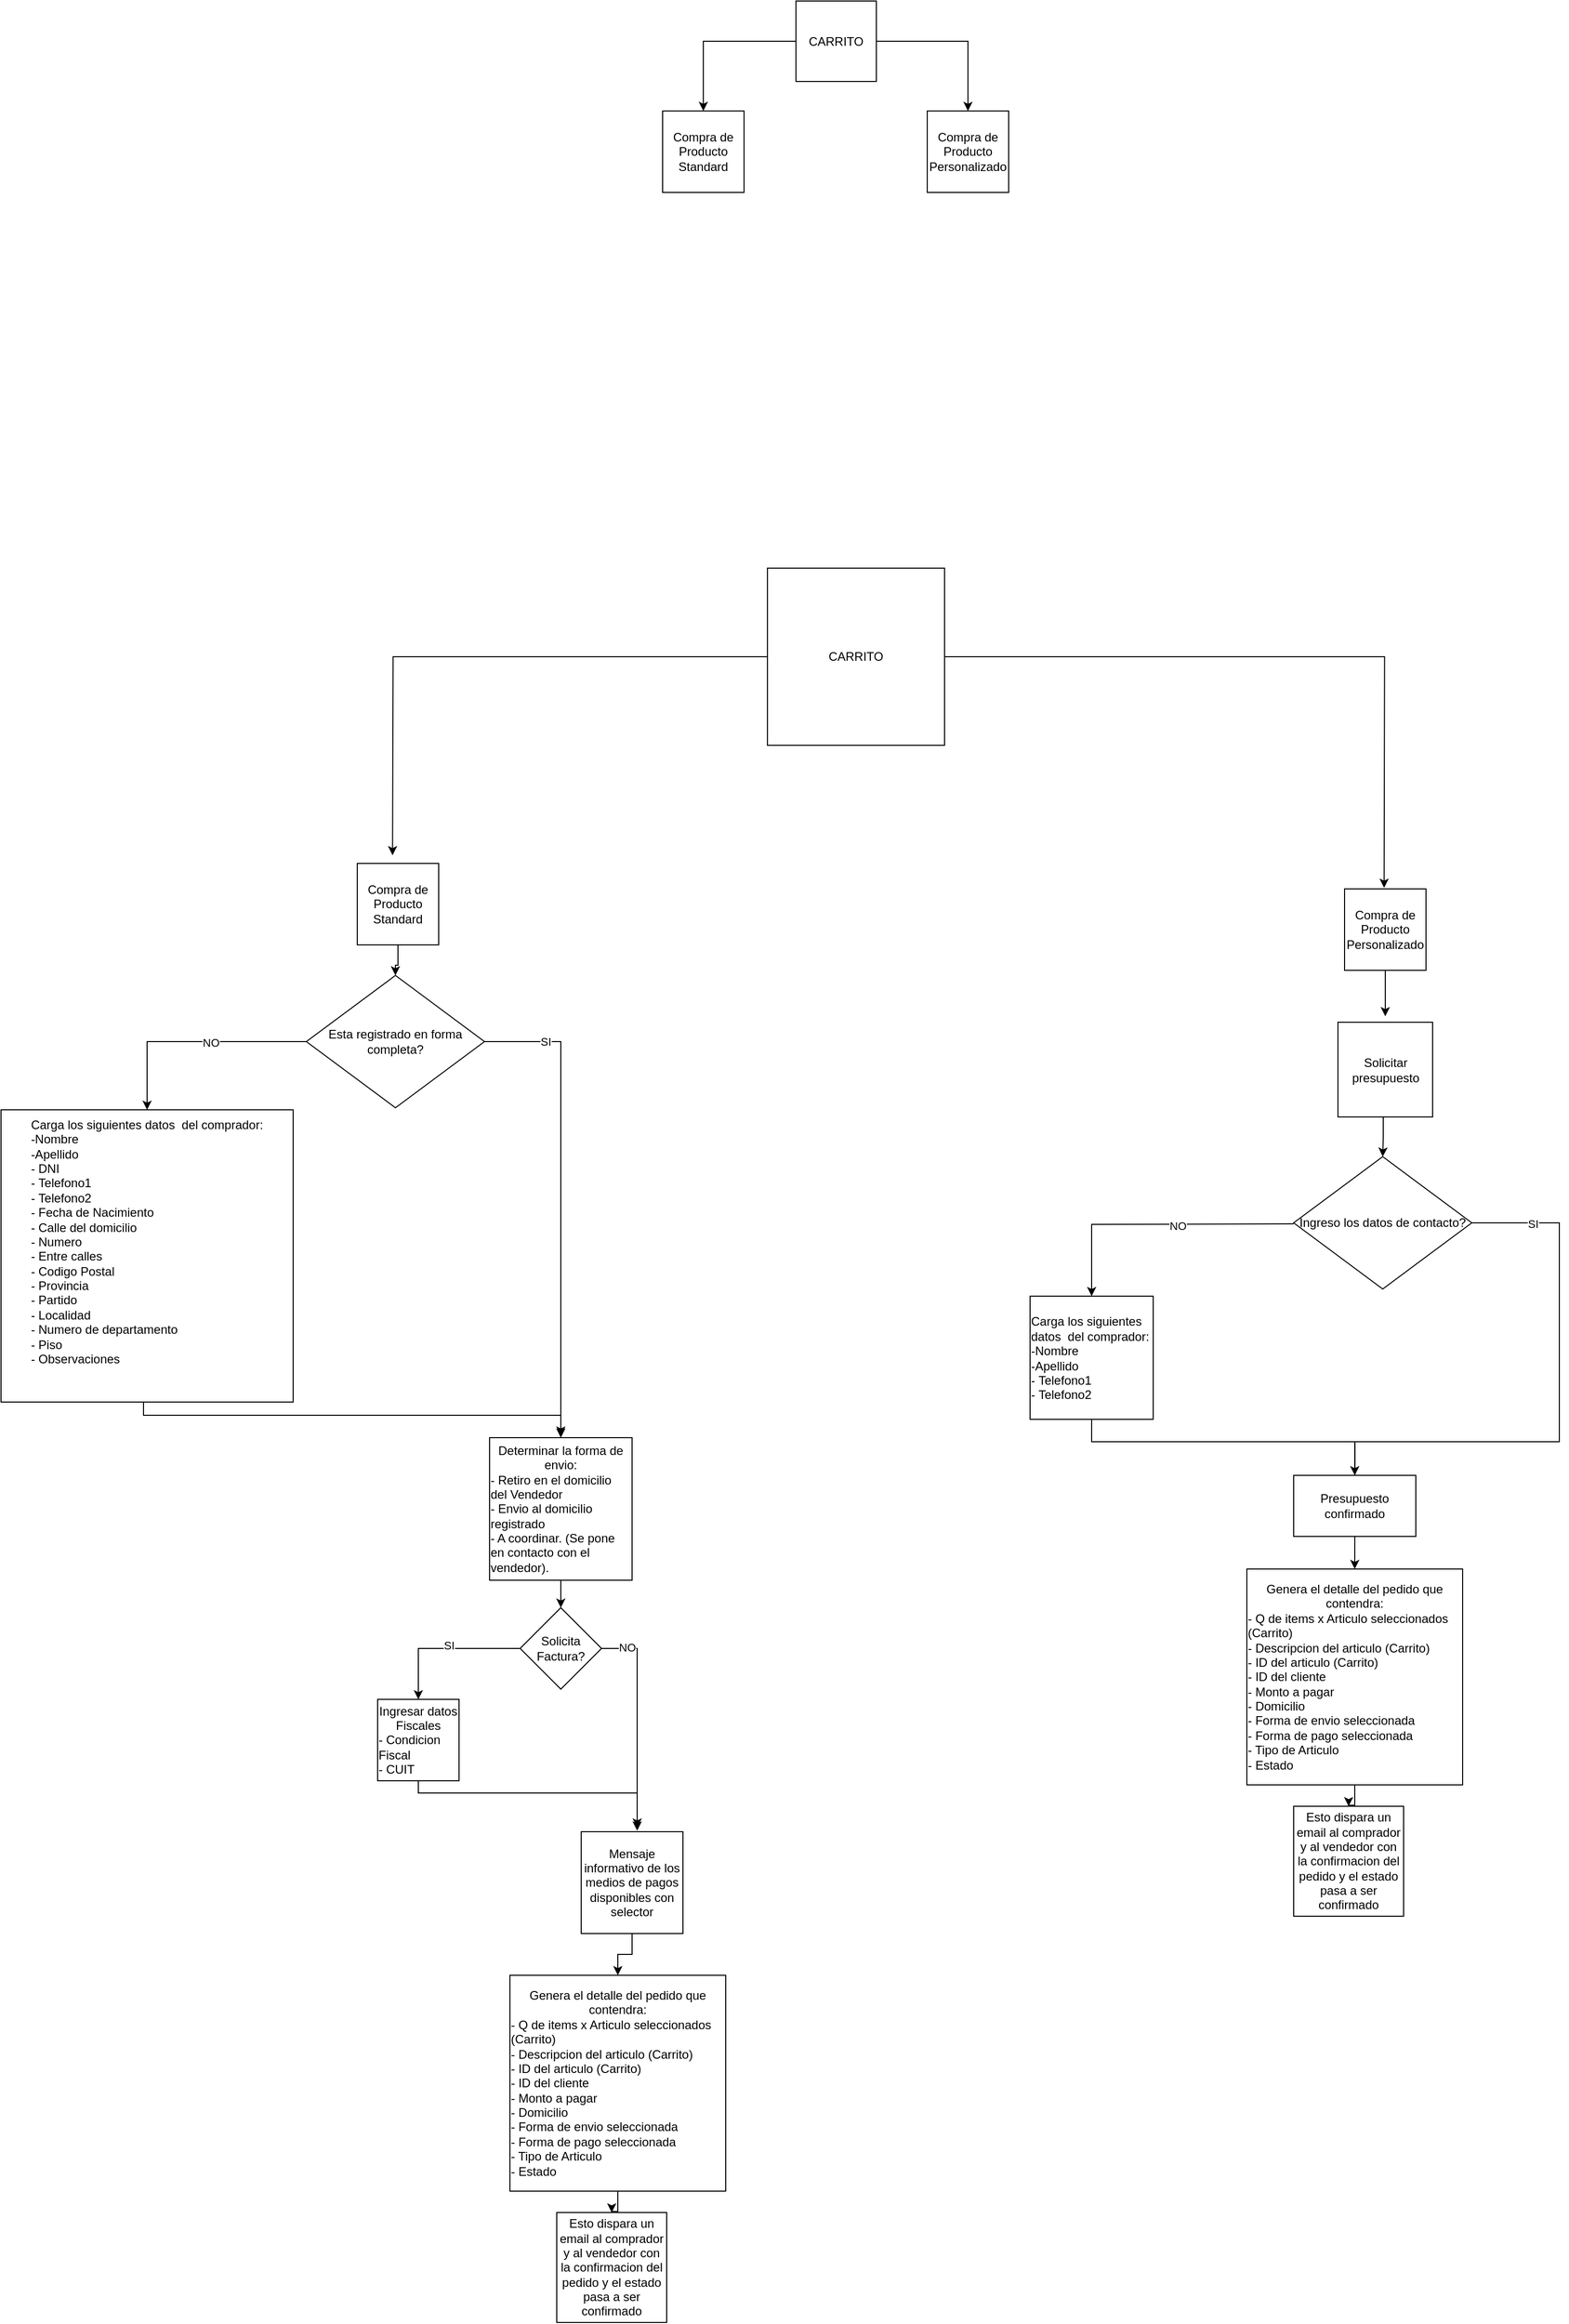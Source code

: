 <mxfile version="20.1.1" type="github">
  <diagram id="zgEDg3Iq6z1LrukRBS4-" name="Page-1">
    <mxGraphModel dx="1141" dy="2532" grid="0" gridSize="10" guides="1" tooltips="1" connect="1" arrows="1" fold="1" page="0" pageScale="1" pageWidth="850" pageHeight="1100" math="0" shadow="0">
      <root>
        <mxCell id="0" />
        <mxCell id="1" parent="0" />
        <mxCell id="2nBfpcRU1XX35dV0teV3-3" style="edgeStyle=orthogonalEdgeStyle;rounded=0;orthogonalLoop=1;jettySize=auto;html=1;entryX=0.5;entryY=0;entryDx=0;entryDy=0;" edge="1" parent="1" source="2nBfpcRU1XX35dV0teV3-1" target="2nBfpcRU1XX35dV0teV3-2">
          <mxGeometry relative="1" as="geometry" />
        </mxCell>
        <mxCell id="2nBfpcRU1XX35dV0teV3-1" value="Compra de Producto Standard" style="whiteSpace=wrap;html=1;aspect=fixed;" vertex="1" parent="1">
          <mxGeometry x="240" y="30" width="80" height="80" as="geometry" />
        </mxCell>
        <mxCell id="2nBfpcRU1XX35dV0teV3-5" style="edgeStyle=orthogonalEdgeStyle;rounded=0;orthogonalLoop=1;jettySize=auto;html=1;" edge="1" parent="1" source="2nBfpcRU1XX35dV0teV3-2" target="2nBfpcRU1XX35dV0teV3-4">
          <mxGeometry relative="1" as="geometry" />
        </mxCell>
        <mxCell id="2nBfpcRU1XX35dV0teV3-7" value="NO" style="edgeLabel;html=1;align=center;verticalAlign=middle;resizable=0;points=[];" vertex="1" connectable="0" parent="2nBfpcRU1XX35dV0teV3-5">
          <mxGeometry x="-0.153" y="1" relative="1" as="geometry">
            <mxPoint as="offset" />
          </mxGeometry>
        </mxCell>
        <mxCell id="2nBfpcRU1XX35dV0teV3-9" style="edgeStyle=orthogonalEdgeStyle;rounded=0;orthogonalLoop=1;jettySize=auto;html=1;entryX=0.5;entryY=0;entryDx=0;entryDy=0;" edge="1" parent="1" source="2nBfpcRU1XX35dV0teV3-2" target="2nBfpcRU1XX35dV0teV3-8">
          <mxGeometry relative="1" as="geometry">
            <mxPoint x="450" y="230" as="targetPoint" />
          </mxGeometry>
        </mxCell>
        <mxCell id="2nBfpcRU1XX35dV0teV3-10" value="SI" style="edgeLabel;html=1;align=center;verticalAlign=middle;resizable=0;points=[];" vertex="1" connectable="0" parent="2nBfpcRU1XX35dV0teV3-9">
          <mxGeometry x="0.283" y="1" relative="1" as="geometry">
            <mxPoint x="-16" y="-223" as="offset" />
          </mxGeometry>
        </mxCell>
        <mxCell id="2nBfpcRU1XX35dV0teV3-2" value="Esta registrado en forma completa?" style="rhombus;whiteSpace=wrap;html=1;" vertex="1" parent="1">
          <mxGeometry x="190" y="140" width="175" height="130" as="geometry" />
        </mxCell>
        <mxCell id="2nBfpcRU1XX35dV0teV3-16" style="edgeStyle=orthogonalEdgeStyle;rounded=0;orthogonalLoop=1;jettySize=auto;html=1;" edge="1" parent="1">
          <mxGeometry relative="1" as="geometry">
            <mxPoint x="440" y="592" as="targetPoint" />
            <mxPoint x="30" y="544" as="sourcePoint" />
            <Array as="points">
              <mxPoint x="30" y="572" />
              <mxPoint x="440" y="572" />
            </Array>
          </mxGeometry>
        </mxCell>
        <mxCell id="2nBfpcRU1XX35dV0teV3-4" value="&lt;div style=&quot;text-align: left;&quot;&gt;&lt;span style=&quot;background-color: initial;&quot;&gt;Carga los siguientes datos&amp;nbsp; del comprador:&lt;/span&gt;&lt;/div&gt;&lt;div style=&quot;text-align: justify;&quot;&gt;&lt;span style=&quot;background-color: initial;&quot;&gt;-Nombre&lt;/span&gt;&lt;/div&gt;&lt;div style=&quot;text-align: justify;&quot;&gt;&lt;span style=&quot;background-color: initial;&quot;&gt;-Apellido&lt;/span&gt;&lt;/div&gt;&lt;div style=&quot;text-align: justify;&quot;&gt;&lt;span style=&quot;background-color: initial;&quot;&gt;- DNI&lt;/span&gt;&lt;/div&gt;&lt;div style=&quot;text-align: justify;&quot;&gt;&lt;span style=&quot;background-color: initial;&quot;&gt;-&amp;nbsp;&lt;/span&gt;&lt;span style=&quot;background-color: initial;&quot;&gt;Telefono1&lt;/span&gt;&lt;/div&gt;&lt;span style=&quot;&quot;&gt;&lt;div style=&quot;text-align: justify;&quot;&gt;&lt;span style=&quot;background-color: initial;&quot;&gt;-&amp;nbsp;&lt;/span&gt;&lt;span style=&quot;background-color: initial;&quot;&gt;Telefono2&lt;/span&gt;&lt;/div&gt;&lt;/span&gt;&lt;span style=&quot;&quot;&gt;&lt;div style=&quot;text-align: justify;&quot;&gt;&lt;span style=&quot;background-color: initial;&quot;&gt;- Fecha de Nacimiento&lt;/span&gt;&lt;/div&gt;&lt;div style=&quot;text-align: justify;&quot;&gt;&lt;span style=&quot;background-color: initial;&quot;&gt;- Calle del domicilio&lt;/span&gt;&lt;/div&gt;&lt;div style=&quot;text-align: justify;&quot;&gt;&lt;span style=&quot;background-color: initial;&quot;&gt;- Numero&lt;/span&gt;&lt;/div&gt;&lt;div style=&quot;text-align: justify;&quot;&gt;&lt;span style=&quot;background-color: initial;&quot;&gt;- Entre calles&lt;/span&gt;&lt;/div&gt;&lt;div style=&quot;text-align: justify;&quot;&gt;&lt;span style=&quot;background-color: initial;&quot;&gt;- Codigo Postal&lt;/span&gt;&lt;/div&gt;&lt;div style=&quot;text-align: justify;&quot;&gt;&lt;span style=&quot;background-color: initial;&quot;&gt;- Provincia&lt;/span&gt;&lt;/div&gt;&lt;div style=&quot;text-align: justify;&quot;&gt;&lt;span style=&quot;background-color: initial;&quot;&gt;- Partido&lt;/span&gt;&lt;/div&gt;&lt;div style=&quot;text-align: justify;&quot;&gt;&lt;span style=&quot;background-color: initial;&quot;&gt;- Localidad&lt;/span&gt;&lt;/div&gt;&lt;div style=&quot;text-align: justify;&quot;&gt;&lt;span style=&quot;background-color: initial;&quot;&gt;- Numero de departamento&lt;/span&gt;&lt;/div&gt;&lt;div style=&quot;text-align: justify;&quot;&gt;&lt;span style=&quot;background-color: initial;&quot;&gt;- Piso&lt;/span&gt;&lt;/div&gt;&lt;div style=&quot;text-align: justify;&quot;&gt;&lt;span style=&quot;background-color: initial;&quot;&gt;- Observaciones&lt;/span&gt;&lt;/div&gt;&lt;div style=&quot;text-align: justify;&quot;&gt;&lt;br&gt;&lt;/div&gt;&lt;/span&gt;&lt;span style=&quot;&quot;&gt;&lt;div style=&quot;text-align: justify;&quot;&gt;&lt;br&gt;&lt;/div&gt;&lt;/span&gt;" style="whiteSpace=wrap;html=1;aspect=fixed;" vertex="1" parent="1">
          <mxGeometry x="-110" y="272" width="287" height="287" as="geometry" />
        </mxCell>
        <mxCell id="2nBfpcRU1XX35dV0teV3-13" style="edgeStyle=orthogonalEdgeStyle;rounded=0;orthogonalLoop=1;jettySize=auto;html=1;entryX=0.5;entryY=0;entryDx=0;entryDy=0;" edge="1" parent="1" source="2nBfpcRU1XX35dV0teV3-8" target="2nBfpcRU1XX35dV0teV3-12">
          <mxGeometry relative="1" as="geometry" />
        </mxCell>
        <mxCell id="2nBfpcRU1XX35dV0teV3-8" value="Determinar la forma de envio:&lt;br&gt;&lt;div style=&quot;text-align: left;&quot;&gt;&lt;span style=&quot;background-color: initial;&quot;&gt;- Retiro en el domicilio del Vendedor&lt;/span&gt;&lt;/div&gt;&lt;div style=&quot;text-align: left;&quot;&gt;&lt;span style=&quot;background-color: initial;&quot;&gt;- Envio al domicilio registrado&lt;/span&gt;&lt;/div&gt;&lt;div style=&quot;text-align: left;&quot;&gt;&lt;span style=&quot;background-color: initial;&quot;&gt;- A coordinar. (Se pone en contacto con el vendedor).&lt;/span&gt;&lt;/div&gt;" style="rounded=0;whiteSpace=wrap;html=1;" vertex="1" parent="1">
          <mxGeometry x="370" y="594" width="140" height="140" as="geometry" />
        </mxCell>
        <mxCell id="2nBfpcRU1XX35dV0teV3-15" style="edgeStyle=orthogonalEdgeStyle;rounded=0;orthogonalLoop=1;jettySize=auto;html=1;" edge="1" parent="1" source="2nBfpcRU1XX35dV0teV3-12" target="2nBfpcRU1XX35dV0teV3-14">
          <mxGeometry relative="1" as="geometry" />
        </mxCell>
        <mxCell id="2nBfpcRU1XX35dV0teV3-17" value="SI" style="edgeLabel;html=1;align=center;verticalAlign=middle;resizable=0;points=[];" vertex="1" connectable="0" parent="2nBfpcRU1XX35dV0teV3-15">
          <mxGeometry x="0.049" y="-3" relative="1" as="geometry">
            <mxPoint x="8" as="offset" />
          </mxGeometry>
        </mxCell>
        <mxCell id="2nBfpcRU1XX35dV0teV3-20" style="edgeStyle=orthogonalEdgeStyle;rounded=0;orthogonalLoop=1;jettySize=auto;html=1;" edge="1" parent="1" source="2nBfpcRU1XX35dV0teV3-12">
          <mxGeometry relative="1" as="geometry">
            <mxPoint x="515" y="980" as="targetPoint" />
            <Array as="points">
              <mxPoint x="515" y="801" />
            </Array>
          </mxGeometry>
        </mxCell>
        <mxCell id="2nBfpcRU1XX35dV0teV3-23" value="NO" style="edgeLabel;html=1;align=center;verticalAlign=middle;resizable=0;points=[];" vertex="1" connectable="0" parent="2nBfpcRU1XX35dV0teV3-20">
          <mxGeometry x="-0.765" y="1" relative="1" as="geometry">
            <mxPoint as="offset" />
          </mxGeometry>
        </mxCell>
        <mxCell id="2nBfpcRU1XX35dV0teV3-12" value="Solicita Factura?" style="rhombus;whiteSpace=wrap;html=1;" vertex="1" parent="1">
          <mxGeometry x="400" y="761" width="80" height="80" as="geometry" />
        </mxCell>
        <mxCell id="2nBfpcRU1XX35dV0teV3-75" style="edgeStyle=orthogonalEdgeStyle;rounded=0;orthogonalLoop=1;jettySize=auto;html=1;" edge="1" parent="1" source="2nBfpcRU1XX35dV0teV3-14">
          <mxGeometry relative="1" as="geometry">
            <mxPoint x="515" y="977" as="targetPoint" />
            <Array as="points">
              <mxPoint x="300" y="943" />
            </Array>
          </mxGeometry>
        </mxCell>
        <mxCell id="2nBfpcRU1XX35dV0teV3-14" value="&lt;span style=&quot;&quot;&gt;Ingresar datos Fiscales&lt;br&gt;&lt;div style=&quot;text-align: left;&quot;&gt;&lt;span style=&quot;background-color: initial;&quot;&gt;- Condicion Fiscal&lt;/span&gt;&lt;/div&gt;&lt;div style=&quot;text-align: left;&quot;&gt;&lt;span style=&quot;background-color: initial;&quot;&gt;- CUIT&lt;/span&gt;&lt;/div&gt;&lt;/span&gt;" style="whiteSpace=wrap;html=1;aspect=fixed;" vertex="1" parent="1">
          <mxGeometry x="260" y="851" width="80" height="80" as="geometry" />
        </mxCell>
        <mxCell id="2nBfpcRU1XX35dV0teV3-26" style="edgeStyle=orthogonalEdgeStyle;rounded=0;orthogonalLoop=1;jettySize=auto;html=1;entryX=0.5;entryY=0;entryDx=0;entryDy=0;" edge="1" parent="1" source="2nBfpcRU1XX35dV0teV3-19" target="2nBfpcRU1XX35dV0teV3-25">
          <mxGeometry relative="1" as="geometry" />
        </mxCell>
        <mxCell id="2nBfpcRU1XX35dV0teV3-19" value="Mensaje informativo de los medios de pagos disponibles con selector" style="whiteSpace=wrap;html=1;aspect=fixed;" vertex="1" parent="1">
          <mxGeometry x="460" y="981" width="100" height="100" as="geometry" />
        </mxCell>
        <mxCell id="2nBfpcRU1XX35dV0teV3-73" style="edgeStyle=orthogonalEdgeStyle;rounded=0;orthogonalLoop=1;jettySize=auto;html=1;entryX=0.5;entryY=0;entryDx=0;entryDy=0;" edge="1" parent="1" source="2nBfpcRU1XX35dV0teV3-25" target="2nBfpcRU1XX35dV0teV3-72">
          <mxGeometry relative="1" as="geometry" />
        </mxCell>
        <mxCell id="2nBfpcRU1XX35dV0teV3-25" value="Genera el detalle del pedido que contendra:&lt;br&gt;&lt;div style=&quot;text-align: left;&quot;&gt;&lt;span style=&quot;background-color: initial;&quot;&gt;- Q de items x Articulo seleccionados (Carrito)&lt;/span&gt;&lt;/div&gt;&lt;div style=&quot;text-align: left;&quot;&gt;&lt;span style=&quot;background-color: initial;&quot;&gt;- Descripcion del articulo (Carrito)&lt;/span&gt;&lt;/div&gt;&lt;div style=&quot;text-align: left;&quot;&gt;&lt;span style=&quot;background-color: initial;&quot;&gt;-&amp;nbsp;&lt;/span&gt;&lt;span style=&quot;background-color: initial;&quot;&gt;ID del articulo&amp;nbsp;&lt;/span&gt;&lt;span style=&quot;background-color: initial;&quot;&gt;(Carrito)&lt;/span&gt;&lt;/div&gt;&lt;div style=&quot;text-align: left;&quot;&gt;&lt;span style=&quot;background-color: initial;&quot;&gt;- ID del cliente&lt;/span&gt;&lt;/div&gt;&lt;div style=&quot;text-align: left;&quot;&gt;&lt;span style=&quot;background-color: initial;&quot;&gt;- Monto a pagar&lt;/span&gt;&lt;/div&gt;&lt;div style=&quot;text-align: left;&quot;&gt;&lt;span style=&quot;background-color: initial;&quot;&gt;- Domicilio&lt;/span&gt;&lt;/div&gt;&lt;div style=&quot;text-align: left;&quot;&gt;&lt;span style=&quot;background-color: initial;&quot;&gt;- Forma de envio seleccionada&lt;/span&gt;&lt;/div&gt;&lt;div style=&quot;text-align: left;&quot;&gt;&lt;span style=&quot;background-color: initial;&quot;&gt;- Forma de pago seleccionada&lt;/span&gt;&lt;/div&gt;&lt;div style=&quot;text-align: left;&quot;&gt;&lt;span style=&quot;background-color: initial;&quot;&gt;- Tipo de Articulo&lt;/span&gt;&lt;/div&gt;&lt;div style=&quot;text-align: left;&quot;&gt;- Estado&lt;/div&gt;" style="whiteSpace=wrap;html=1;aspect=fixed;" vertex="1" parent="1">
          <mxGeometry x="390" y="1122" width="212" height="212" as="geometry" />
        </mxCell>
        <mxCell id="2nBfpcRU1XX35dV0teV3-33" style="edgeStyle=orthogonalEdgeStyle;rounded=0;orthogonalLoop=1;jettySize=auto;html=1;" edge="1" parent="1" target="2nBfpcRU1XX35dV0teV3-39">
          <mxGeometry relative="1" as="geometry">
            <mxPoint x="1160" y="384" as="sourcePoint" />
          </mxGeometry>
        </mxCell>
        <mxCell id="2nBfpcRU1XX35dV0teV3-34" value="NO" style="edgeLabel;html=1;align=center;verticalAlign=middle;resizable=0;points=[];" vertex="1" connectable="0" parent="2nBfpcRU1XX35dV0teV3-33">
          <mxGeometry x="-0.153" y="1" relative="1" as="geometry">
            <mxPoint as="offset" />
          </mxGeometry>
        </mxCell>
        <mxCell id="2nBfpcRU1XX35dV0teV3-85" style="edgeStyle=orthogonalEdgeStyle;rounded=0;orthogonalLoop=1;jettySize=auto;html=1;" edge="1" parent="1" source="2nBfpcRU1XX35dV0teV3-37" target="2nBfpcRU1XX35dV0teV3-84">
          <mxGeometry relative="1" as="geometry">
            <Array as="points">
              <mxPoint x="1421" y="383" />
              <mxPoint x="1421" y="598" />
              <mxPoint x="1220" y="598" />
            </Array>
          </mxGeometry>
        </mxCell>
        <mxCell id="2nBfpcRU1XX35dV0teV3-86" value="SI" style="edgeLabel;html=1;align=center;verticalAlign=middle;resizable=0;points=[];" vertex="1" connectable="0" parent="2nBfpcRU1XX35dV0teV3-85">
          <mxGeometry x="-0.777" y="-1" relative="1" as="geometry">
            <mxPoint as="offset" />
          </mxGeometry>
        </mxCell>
        <mxCell id="2nBfpcRU1XX35dV0teV3-37" value="Ingreso los datos de contacto?" style="rhombus;whiteSpace=wrap;html=1;" vertex="1" parent="1">
          <mxGeometry x="1160" y="318" width="175" height="130" as="geometry" />
        </mxCell>
        <mxCell id="2nBfpcRU1XX35dV0teV3-87" style="edgeStyle=orthogonalEdgeStyle;rounded=0;orthogonalLoop=1;jettySize=auto;html=1;" edge="1" parent="1">
          <mxGeometry relative="1" as="geometry">
            <mxPoint x="1220.174" y="661.739" as="targetPoint" />
            <mxPoint x="961.526" y="576" as="sourcePoint" />
            <Array as="points">
              <mxPoint x="961" y="598" />
              <mxPoint x="1220" y="598" />
            </Array>
          </mxGeometry>
        </mxCell>
        <mxCell id="2nBfpcRU1XX35dV0teV3-39" value="&lt;div style=&quot;text-align: left;&quot;&gt;&lt;span style=&quot;background-color: initial;&quot;&gt;Carga los siguientes datos&amp;nbsp; del comprador:&lt;/span&gt;&lt;/div&gt;&lt;div style=&quot;text-align: justify;&quot;&gt;&lt;span style=&quot;background-color: initial;&quot;&gt;-Nombre&lt;/span&gt;&lt;/div&gt;&lt;div style=&quot;text-align: justify;&quot;&gt;&lt;span style=&quot;background-color: initial;&quot;&gt;-Apellido&lt;/span&gt;&lt;/div&gt;&lt;div style=&quot;text-align: justify;&quot;&gt;&lt;span style=&quot;background-color: initial;&quot;&gt;-&amp;nbsp;&lt;/span&gt;&lt;span style=&quot;background-color: initial;&quot;&gt;Telefono1&lt;/span&gt;&lt;br&gt;&lt;/div&gt;&lt;span style=&quot;&quot;&gt;&lt;div style=&quot;text-align: justify;&quot;&gt;&lt;span style=&quot;background-color: initial;&quot;&gt;-&amp;nbsp;&lt;/span&gt;&lt;span style=&quot;background-color: initial;&quot;&gt;Telefono2&lt;/span&gt;&lt;/div&gt;&lt;/span&gt;" style="whiteSpace=wrap;html=1;aspect=fixed;" vertex="1" parent="1">
          <mxGeometry x="901" y="455" width="121" height="121" as="geometry" />
        </mxCell>
        <mxCell id="2nBfpcRU1XX35dV0teV3-53" style="edgeStyle=orthogonalEdgeStyle;rounded=0;orthogonalLoop=1;jettySize=auto;html=1;" edge="1" parent="1" source="2nBfpcRU1XX35dV0teV3-52">
          <mxGeometry relative="1" as="geometry">
            <mxPoint x="274.667" y="22" as="targetPoint" />
          </mxGeometry>
        </mxCell>
        <mxCell id="2nBfpcRU1XX35dV0teV3-74" style="edgeStyle=orthogonalEdgeStyle;rounded=0;orthogonalLoop=1;jettySize=auto;html=1;" edge="1" parent="1" source="2nBfpcRU1XX35dV0teV3-52">
          <mxGeometry relative="1" as="geometry">
            <mxPoint x="1248.846" y="54" as="targetPoint" />
          </mxGeometry>
        </mxCell>
        <mxCell id="2nBfpcRU1XX35dV0teV3-52" value="CARRITO" style="whiteSpace=wrap;html=1;aspect=fixed;" vertex="1" parent="1">
          <mxGeometry x="643" y="-260" width="174" height="174" as="geometry" />
        </mxCell>
        <mxCell id="2nBfpcRU1XX35dV0teV3-81" style="edgeStyle=orthogonalEdgeStyle;rounded=0;orthogonalLoop=1;jettySize=auto;html=1;" edge="1" parent="1" source="2nBfpcRU1XX35dV0teV3-32">
          <mxGeometry relative="1" as="geometry">
            <mxPoint x="1250.0" y="180.124" as="targetPoint" />
          </mxGeometry>
        </mxCell>
        <mxCell id="2nBfpcRU1XX35dV0teV3-32" value="Compra de Producto Personalizado" style="whiteSpace=wrap;html=1;aspect=fixed;" vertex="1" parent="1">
          <mxGeometry x="1210" y="55" width="80" height="80" as="geometry" />
        </mxCell>
        <mxCell id="2nBfpcRU1XX35dV0teV3-62" value="Compra de Producto Standard" style="whiteSpace=wrap;html=1;aspect=fixed;" vertex="1" parent="1">
          <mxGeometry x="540" y="-709" width="80" height="80" as="geometry" />
        </mxCell>
        <mxCell id="2nBfpcRU1XX35dV0teV3-68" style="edgeStyle=orthogonalEdgeStyle;rounded=0;orthogonalLoop=1;jettySize=auto;html=1;entryX=0.5;entryY=0;entryDx=0;entryDy=0;" edge="1" parent="1" source="2nBfpcRU1XX35dV0teV3-65" target="2nBfpcRU1XX35dV0teV3-62">
          <mxGeometry relative="1" as="geometry" />
        </mxCell>
        <mxCell id="2nBfpcRU1XX35dV0teV3-69" style="edgeStyle=orthogonalEdgeStyle;rounded=0;orthogonalLoop=1;jettySize=auto;html=1;entryX=0.5;entryY=0;entryDx=0;entryDy=0;" edge="1" parent="1" source="2nBfpcRU1XX35dV0teV3-65" target="2nBfpcRU1XX35dV0teV3-66">
          <mxGeometry relative="1" as="geometry" />
        </mxCell>
        <mxCell id="2nBfpcRU1XX35dV0teV3-65" value="CARRITO" style="whiteSpace=wrap;html=1;aspect=fixed;" vertex="1" parent="1">
          <mxGeometry x="671" y="-817" width="79" height="79" as="geometry" />
        </mxCell>
        <mxCell id="2nBfpcRU1XX35dV0teV3-66" value="Compra de Producto Personalizado" style="whiteSpace=wrap;html=1;aspect=fixed;" vertex="1" parent="1">
          <mxGeometry x="800" y="-709" width="80" height="80" as="geometry" />
        </mxCell>
        <mxCell id="2nBfpcRU1XX35dV0teV3-72" value="Esto dispara un email al comprador y al vendedor con la confirmacion del pedido y el estado pasa a ser confirmado" style="whiteSpace=wrap;html=1;aspect=fixed;" vertex="1" parent="1">
          <mxGeometry x="436" y="1355" width="108" height="108" as="geometry" />
        </mxCell>
        <mxCell id="2nBfpcRU1XX35dV0teV3-83" style="edgeStyle=orthogonalEdgeStyle;rounded=0;orthogonalLoop=1;jettySize=auto;html=1;entryX=0.5;entryY=0;entryDx=0;entryDy=0;" edge="1" parent="1" source="2nBfpcRU1XX35dV0teV3-77" target="2nBfpcRU1XX35dV0teV3-37">
          <mxGeometry relative="1" as="geometry">
            <Array as="points">
              <mxPoint x="1248" y="299" />
              <mxPoint x="1247" y="299" />
            </Array>
          </mxGeometry>
        </mxCell>
        <mxCell id="2nBfpcRU1XX35dV0teV3-77" value="Solicitar presupuesto" style="whiteSpace=wrap;html=1;aspect=fixed;" vertex="1" parent="1">
          <mxGeometry x="1203.5" y="186" width="93" height="93" as="geometry" />
        </mxCell>
        <mxCell id="2nBfpcRU1XX35dV0teV3-91" style="edgeStyle=orthogonalEdgeStyle;rounded=0;orthogonalLoop=1;jettySize=auto;html=1;entryX=0.5;entryY=0;entryDx=0;entryDy=0;" edge="1" parent="1" target="2nBfpcRU1XX35dV0teV3-89">
          <mxGeometry relative="1" as="geometry">
            <mxPoint x="1220.053" y="689" as="sourcePoint" />
          </mxGeometry>
        </mxCell>
        <mxCell id="2nBfpcRU1XX35dV0teV3-84" value="Presupuesto confirmado" style="rounded=0;whiteSpace=wrap;html=1;" vertex="1" parent="1">
          <mxGeometry x="1160" y="631" width="120" height="60" as="geometry" />
        </mxCell>
        <mxCell id="2nBfpcRU1XX35dV0teV3-88" style="edgeStyle=orthogonalEdgeStyle;rounded=0;orthogonalLoop=1;jettySize=auto;html=1;entryX=0.5;entryY=0;entryDx=0;entryDy=0;" edge="1" parent="1" source="2nBfpcRU1XX35dV0teV3-89" target="2nBfpcRU1XX35dV0teV3-90">
          <mxGeometry relative="1" as="geometry" />
        </mxCell>
        <mxCell id="2nBfpcRU1XX35dV0teV3-89" value="Genera el detalle del pedido que contendra:&lt;br&gt;&lt;div style=&quot;text-align: left;&quot;&gt;&lt;span style=&quot;background-color: initial;&quot;&gt;- Q de items x Articulo seleccionados (Carrito)&lt;/span&gt;&lt;/div&gt;&lt;div style=&quot;text-align: left;&quot;&gt;&lt;span style=&quot;background-color: initial;&quot;&gt;- Descripcion del articulo (Carrito)&lt;/span&gt;&lt;/div&gt;&lt;div style=&quot;text-align: left;&quot;&gt;&lt;span style=&quot;background-color: initial;&quot;&gt;-&amp;nbsp;&lt;/span&gt;&lt;span style=&quot;background-color: initial;&quot;&gt;ID del articulo&amp;nbsp;&lt;/span&gt;&lt;span style=&quot;background-color: initial;&quot;&gt;(Carrito)&lt;/span&gt;&lt;/div&gt;&lt;div style=&quot;text-align: left;&quot;&gt;&lt;span style=&quot;background-color: initial;&quot;&gt;- ID del cliente&lt;/span&gt;&lt;/div&gt;&lt;div style=&quot;text-align: left;&quot;&gt;&lt;span style=&quot;background-color: initial;&quot;&gt;- Monto a pagar&lt;/span&gt;&lt;/div&gt;&lt;div style=&quot;text-align: left;&quot;&gt;&lt;span style=&quot;background-color: initial;&quot;&gt;- Domicilio&lt;/span&gt;&lt;/div&gt;&lt;div style=&quot;text-align: left;&quot;&gt;&lt;span style=&quot;background-color: initial;&quot;&gt;- Forma de envio seleccionada&lt;/span&gt;&lt;/div&gt;&lt;div style=&quot;text-align: left;&quot;&gt;&lt;span style=&quot;background-color: initial;&quot;&gt;- Forma de pago seleccionada&lt;/span&gt;&lt;/div&gt;&lt;div style=&quot;text-align: left;&quot;&gt;&lt;span style=&quot;background-color: initial;&quot;&gt;- Tipo de Articulo&lt;/span&gt;&lt;/div&gt;&lt;div style=&quot;text-align: left;&quot;&gt;- Estado&lt;/div&gt;" style="whiteSpace=wrap;html=1;aspect=fixed;" vertex="1" parent="1">
          <mxGeometry x="1114" y="723" width="212" height="212" as="geometry" />
        </mxCell>
        <mxCell id="2nBfpcRU1XX35dV0teV3-90" value="Esto dispara un email al comprador y al vendedor con la confirmacion del pedido y el estado pasa a ser confirmado" style="whiteSpace=wrap;html=1;aspect=fixed;" vertex="1" parent="1">
          <mxGeometry x="1160" y="956" width="108" height="108" as="geometry" />
        </mxCell>
      </root>
    </mxGraphModel>
  </diagram>
</mxfile>
